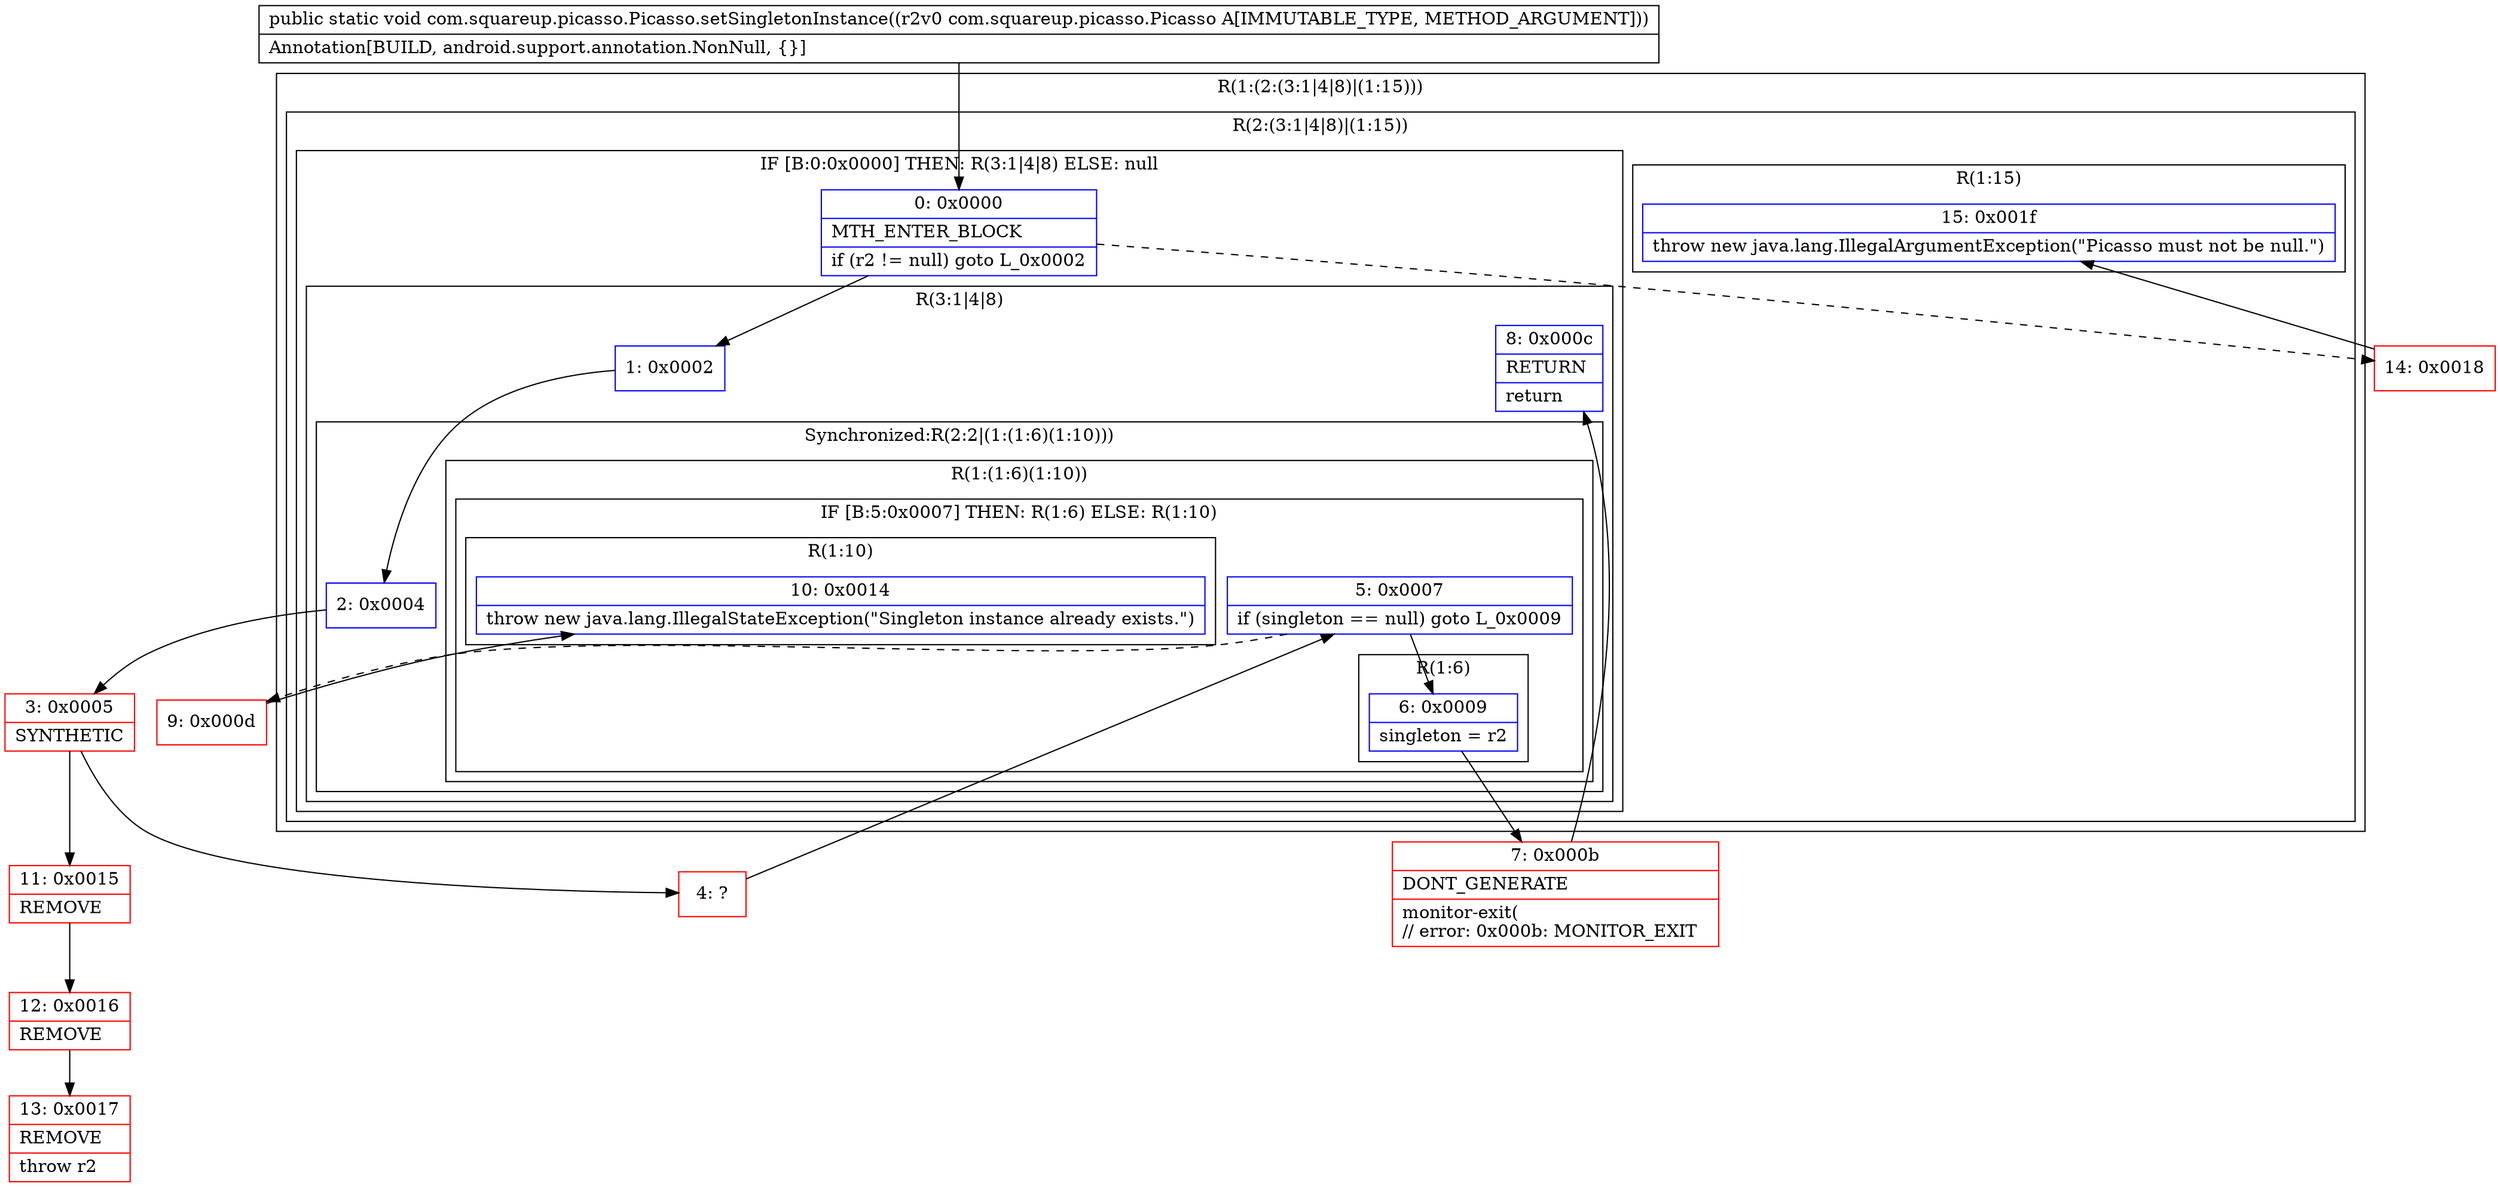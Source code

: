 digraph "CFG forcom.squareup.picasso.Picasso.setSingletonInstance(Lcom\/squareup\/picasso\/Picasso;)V" {
subgraph cluster_Region_473170114 {
label = "R(1:(2:(3:1|4|8)|(1:15)))";
node [shape=record,color=blue];
subgraph cluster_Region_672344369 {
label = "R(2:(3:1|4|8)|(1:15))";
node [shape=record,color=blue];
subgraph cluster_IfRegion_1189071301 {
label = "IF [B:0:0x0000] THEN: R(3:1|4|8) ELSE: null";
node [shape=record,color=blue];
Node_0 [shape=record,label="{0\:\ 0x0000|MTH_ENTER_BLOCK\l|if (r2 != null) goto L_0x0002\l}"];
subgraph cluster_Region_832019593 {
label = "R(3:1|4|8)";
node [shape=record,color=blue];
Node_1 [shape=record,label="{1\:\ 0x0002}"];
subgraph cluster_SynchronizedRegion_219785321 {
label = "Synchronized:R(2:2|(1:(1:6)(1:10)))";
node [shape=record,color=blue];
Node_2 [shape=record,label="{2\:\ 0x0004}"];
subgraph cluster_Region_1022513754 {
label = "R(1:(1:6)(1:10))";
node [shape=record,color=blue];
subgraph cluster_IfRegion_81475040 {
label = "IF [B:5:0x0007] THEN: R(1:6) ELSE: R(1:10)";
node [shape=record,color=blue];
Node_5 [shape=record,label="{5\:\ 0x0007|if (singleton == null) goto L_0x0009\l}"];
subgraph cluster_Region_161845798 {
label = "R(1:6)";
node [shape=record,color=blue];
Node_6 [shape=record,label="{6\:\ 0x0009|singleton = r2\l}"];
}
subgraph cluster_Region_1228876187 {
label = "R(1:10)";
node [shape=record,color=blue];
Node_10 [shape=record,label="{10\:\ 0x0014|throw new java.lang.IllegalStateException(\"Singleton instance already exists.\")\l}"];
}
}
}
}
Node_8 [shape=record,label="{8\:\ 0x000c|RETURN\l|return\l}"];
}
}
subgraph cluster_Region_1735512676 {
label = "R(1:15)";
node [shape=record,color=blue];
Node_15 [shape=record,label="{15\:\ 0x001f|throw new java.lang.IllegalArgumentException(\"Picasso must not be null.\")\l}"];
}
}
}
Node_3 [shape=record,color=red,label="{3\:\ 0x0005|SYNTHETIC\l}"];
Node_4 [shape=record,color=red,label="{4\:\ ?}"];
Node_7 [shape=record,color=red,label="{7\:\ 0x000b|DONT_GENERATE\l|monitor\-exit(\l\/\/ error: 0x000b: MONITOR_EXIT  \l}"];
Node_9 [shape=record,color=red,label="{9\:\ 0x000d}"];
Node_11 [shape=record,color=red,label="{11\:\ 0x0015|REMOVE\l}"];
Node_12 [shape=record,color=red,label="{12\:\ 0x0016|REMOVE\l}"];
Node_13 [shape=record,color=red,label="{13\:\ 0x0017|REMOVE\l|throw r2\l}"];
Node_14 [shape=record,color=red,label="{14\:\ 0x0018}"];
MethodNode[shape=record,label="{public static void com.squareup.picasso.Picasso.setSingletonInstance((r2v0 com.squareup.picasso.Picasso A[IMMUTABLE_TYPE, METHOD_ARGUMENT]))  | Annotation[BUILD, android.support.annotation.NonNull, \{\}]\l}"];
MethodNode -> Node_0;
Node_0 -> Node_1;
Node_0 -> Node_14[style=dashed];
Node_1 -> Node_2;
Node_2 -> Node_3;
Node_5 -> Node_6;
Node_5 -> Node_9[style=dashed];
Node_6 -> Node_7;
Node_3 -> Node_4;
Node_3 -> Node_11;
Node_4 -> Node_5;
Node_7 -> Node_8;
Node_9 -> Node_10;
Node_11 -> Node_12;
Node_12 -> Node_13;
Node_14 -> Node_15;
}

